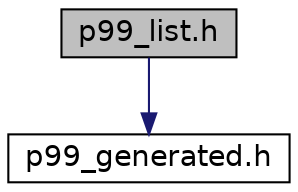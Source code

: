 digraph "p99_list.h"
{
 // LATEX_PDF_SIZE
  edge [fontname="Helvetica",fontsize="14",labelfontname="Helvetica",labelfontsize="14"];
  node [fontname="Helvetica",fontsize="14",shape=record];
  Node1 [label="p99_list.h",height=0.2,width=0.4,color="black", fillcolor="grey75", style="filled", fontcolor="black",tooltip="Basis macros to process the parameter list of a variadic macro."];
  Node1 -> Node2 [color="midnightblue",fontsize="14",style="solid",fontname="Helvetica"];
  Node2 [label="p99_generated.h",height=0.2,width=0.4,color="black", fillcolor="white", style="filled",URL="$p99__generated_8h.html",tooltip="automatically generated macros to handle variadic macros."];
}
